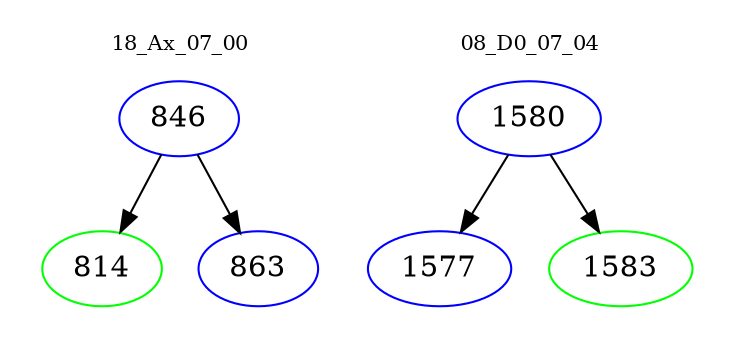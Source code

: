 digraph{
subgraph cluster_0 {
color = white
label = "18_Ax_07_00";
fontsize=10;
T0_846 [label="846", color="blue"]
T0_846 -> T0_814 [color="black"]
T0_814 [label="814", color="green"]
T0_846 -> T0_863 [color="black"]
T0_863 [label="863", color="blue"]
}
subgraph cluster_1 {
color = white
label = "08_D0_07_04";
fontsize=10;
T1_1580 [label="1580", color="blue"]
T1_1580 -> T1_1577 [color="black"]
T1_1577 [label="1577", color="blue"]
T1_1580 -> T1_1583 [color="black"]
T1_1583 [label="1583", color="green"]
}
}
